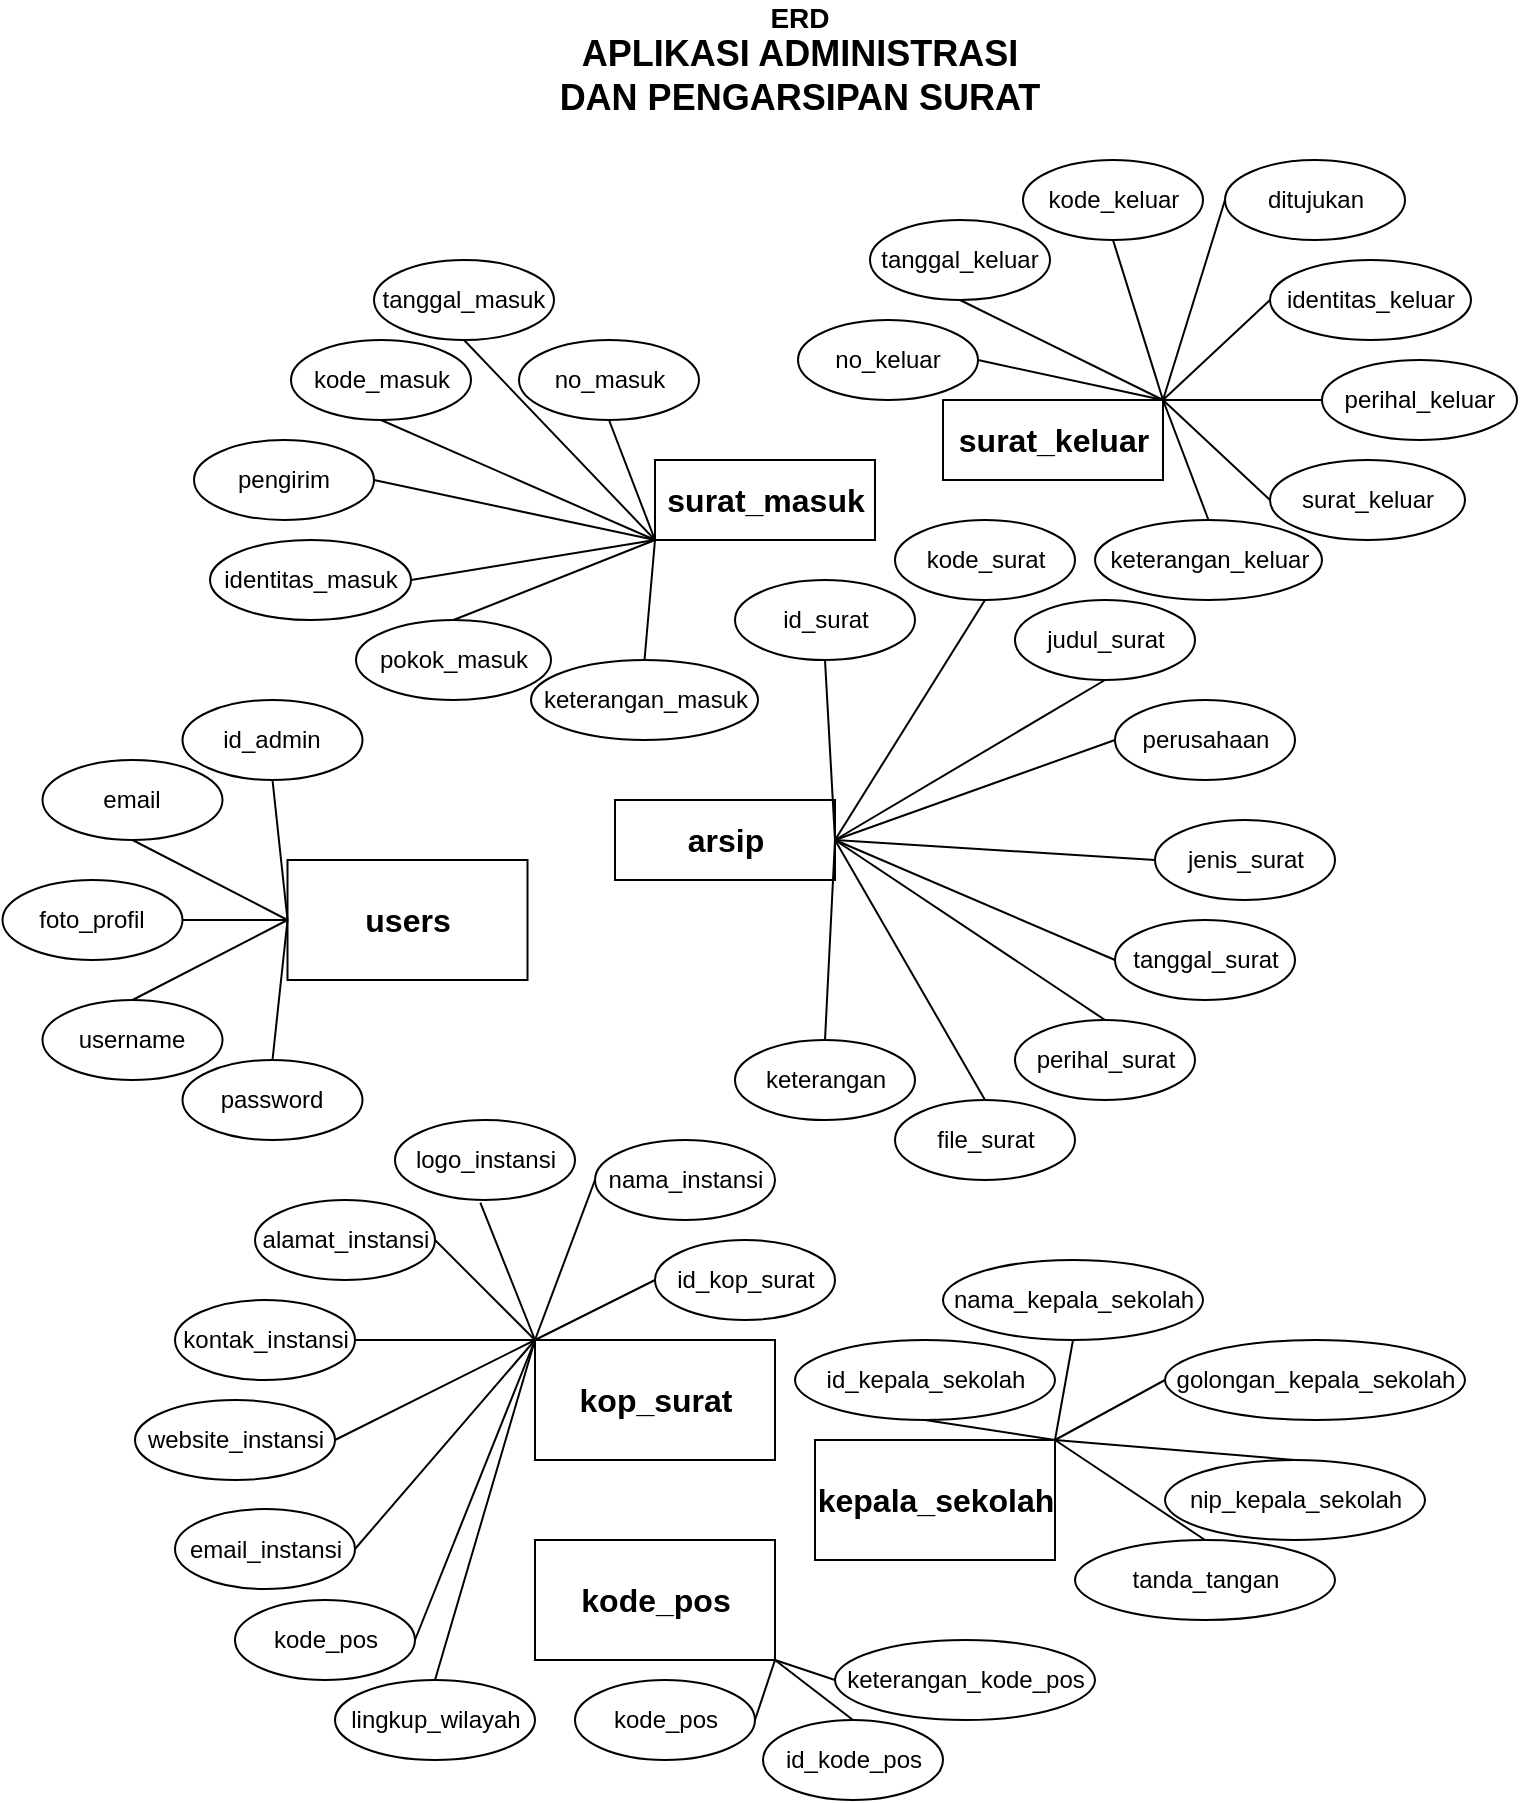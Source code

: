 <mxfile version="21.8.1" type="device">
  <diagram name="Page-1" id="4JVl-wNniyk_soS9PaBb">
    <mxGraphModel dx="2165" dy="1215" grid="1" gridSize="10" guides="1" tooltips="1" connect="1" arrows="1" fold="1" page="1" pageScale="1" pageWidth="827" pageHeight="1169" math="0" shadow="0">
      <root>
        <mxCell id="0" />
        <mxCell id="1" parent="0" />
        <mxCell id="2IMUeQW1S4PMjz6QKgLa-1" value="&lt;font style=&quot;&quot;&gt;&lt;span style=&quot;font-size: 14px;&quot;&gt;&lt;b&gt;ERD&lt;/b&gt;&lt;/span&gt;&lt;br&gt;&lt;b style=&quot;&quot;&gt;&lt;font style=&quot;font-size: 18px;&quot;&gt;APLIKASI ADMINISTRASI DAN PENGARSIPAN SURAT&lt;/font&gt;&lt;/b&gt;&lt;br&gt;&lt;/font&gt;" style="text;html=1;strokeColor=none;fillColor=none;align=center;verticalAlign=middle;whiteSpace=wrap;rounded=0;" vertex="1" parent="1">
          <mxGeometry x="290" y="80" width="250" height="60" as="geometry" />
        </mxCell>
        <mxCell id="2IMUeQW1S4PMjz6QKgLa-2" value="users" style="rounded=0;whiteSpace=wrap;html=1;fontSize=16;fontStyle=1" vertex="1" parent="1">
          <mxGeometry x="158.75" y="510" width="120" height="60" as="geometry" />
        </mxCell>
        <mxCell id="2IMUeQW1S4PMjz6QKgLa-3" value="id_admin" style="ellipse;whiteSpace=wrap;html=1;" vertex="1" parent="1">
          <mxGeometry x="106.25" y="430" width="90" height="40" as="geometry" />
        </mxCell>
        <mxCell id="2IMUeQW1S4PMjz6QKgLa-4" value="username" style="ellipse;whiteSpace=wrap;html=1;" vertex="1" parent="1">
          <mxGeometry x="36.25" y="580" width="90" height="40" as="geometry" />
        </mxCell>
        <mxCell id="2IMUeQW1S4PMjz6QKgLa-5" value="password" style="ellipse;whiteSpace=wrap;html=1;" vertex="1" parent="1">
          <mxGeometry x="106.25" y="610" width="90" height="40" as="geometry" />
        </mxCell>
        <mxCell id="2IMUeQW1S4PMjz6QKgLa-6" value="email" style="ellipse;whiteSpace=wrap;html=1;" vertex="1" parent="1">
          <mxGeometry x="36.25" y="460" width="90" height="40" as="geometry" />
        </mxCell>
        <mxCell id="2IMUeQW1S4PMjz6QKgLa-7" value="" style="endArrow=none;html=1;rounded=0;exitX=0;exitY=0.5;exitDx=0;exitDy=0;entryX=0.5;entryY=1;entryDx=0;entryDy=0;" edge="1" parent="1" source="2IMUeQW1S4PMjz6QKgLa-2" target="2IMUeQW1S4PMjz6QKgLa-3">
          <mxGeometry width="50" height="50" relative="1" as="geometry">
            <mxPoint x="376.25" y="570" as="sourcePoint" />
            <mxPoint x="426.25" y="520" as="targetPoint" />
          </mxGeometry>
        </mxCell>
        <mxCell id="2IMUeQW1S4PMjz6QKgLa-8" value="" style="endArrow=none;html=1;rounded=0;entryX=0.5;entryY=1;entryDx=0;entryDy=0;exitX=0;exitY=0.5;exitDx=0;exitDy=0;" edge="1" parent="1" target="2IMUeQW1S4PMjz6QKgLa-6" source="2IMUeQW1S4PMjz6QKgLa-2">
          <mxGeometry width="50" height="50" relative="1" as="geometry">
            <mxPoint x="166.25" y="540" as="sourcePoint" />
            <mxPoint x="161.25" y="480" as="targetPoint" />
          </mxGeometry>
        </mxCell>
        <mxCell id="2IMUeQW1S4PMjz6QKgLa-9" value="" style="endArrow=none;html=1;rounded=0;entryX=0.5;entryY=0;entryDx=0;entryDy=0;exitX=0;exitY=0.5;exitDx=0;exitDy=0;" edge="1" parent="1" source="2IMUeQW1S4PMjz6QKgLa-2" target="2IMUeQW1S4PMjz6QKgLa-4">
          <mxGeometry width="50" height="50" relative="1" as="geometry">
            <mxPoint x="176.25" y="550" as="sourcePoint" />
            <mxPoint x="111.25" y="540" as="targetPoint" />
          </mxGeometry>
        </mxCell>
        <mxCell id="2IMUeQW1S4PMjz6QKgLa-10" value="" style="endArrow=none;html=1;rounded=0;exitX=0;exitY=0.5;exitDx=0;exitDy=0;entryX=0.5;entryY=0;entryDx=0;entryDy=0;" edge="1" parent="1" source="2IMUeQW1S4PMjz6QKgLa-2" target="2IMUeQW1S4PMjz6QKgLa-5">
          <mxGeometry width="50" height="50" relative="1" as="geometry">
            <mxPoint x="176.25" y="550" as="sourcePoint" />
            <mxPoint x="146.25" y="620" as="targetPoint" />
          </mxGeometry>
        </mxCell>
        <mxCell id="2IMUeQW1S4PMjz6QKgLa-11" value="foto_profil" style="ellipse;whiteSpace=wrap;html=1;" vertex="1" parent="1">
          <mxGeometry x="16.25" y="520" width="90" height="40" as="geometry" />
        </mxCell>
        <mxCell id="2IMUeQW1S4PMjz6QKgLa-12" value="" style="endArrow=none;html=1;rounded=0;exitX=1;exitY=0.5;exitDx=0;exitDy=0;entryX=0;entryY=0.5;entryDx=0;entryDy=0;" edge="1" parent="1" source="2IMUeQW1S4PMjz6QKgLa-11" target="2IMUeQW1S4PMjz6QKgLa-2">
          <mxGeometry width="50" height="50" relative="1" as="geometry">
            <mxPoint x="306.25" y="540" as="sourcePoint" />
            <mxPoint x="356.25" y="490" as="targetPoint" />
          </mxGeometry>
        </mxCell>
        <mxCell id="2IMUeQW1S4PMjz6QKgLa-13" value="kop_surat" style="rounded=0;whiteSpace=wrap;html=1;fontSize=16;fontStyle=1" vertex="1" parent="1">
          <mxGeometry x="282.5" y="750" width="120" height="60" as="geometry" />
        </mxCell>
        <mxCell id="2IMUeQW1S4PMjz6QKgLa-14" value="id_kop_surat" style="ellipse;whiteSpace=wrap;html=1;" vertex="1" parent="1">
          <mxGeometry x="342.5" y="700" width="90" height="40" as="geometry" />
        </mxCell>
        <mxCell id="2IMUeQW1S4PMjz6QKgLa-15" value="nama_instansi" style="ellipse;whiteSpace=wrap;html=1;" vertex="1" parent="1">
          <mxGeometry x="312.5" y="650" width="90" height="40" as="geometry" />
        </mxCell>
        <mxCell id="2IMUeQW1S4PMjz6QKgLa-16" value="logo_instansi" style="ellipse;whiteSpace=wrap;html=1;" vertex="1" parent="1">
          <mxGeometry x="212.5" y="640" width="90" height="40" as="geometry" />
        </mxCell>
        <mxCell id="2IMUeQW1S4PMjz6QKgLa-17" value="alamat_instansi" style="ellipse;whiteSpace=wrap;html=1;" vertex="1" parent="1">
          <mxGeometry x="142.5" y="680" width="90" height="40" as="geometry" />
        </mxCell>
        <mxCell id="2IMUeQW1S4PMjz6QKgLa-18" value="kontak_instansi" style="ellipse;whiteSpace=wrap;html=1;direction=west;" vertex="1" parent="1">
          <mxGeometry x="102.5" y="730" width="90" height="40" as="geometry" />
        </mxCell>
        <mxCell id="2IMUeQW1S4PMjz6QKgLa-19" value="website_instansi" style="ellipse;whiteSpace=wrap;html=1;direction=east;" vertex="1" parent="1">
          <mxGeometry x="82.5" y="780" width="100" height="40" as="geometry" />
        </mxCell>
        <mxCell id="2IMUeQW1S4PMjz6QKgLa-24" value="email_instansi" style="ellipse;whiteSpace=wrap;html=1;direction=west;" vertex="1" parent="1">
          <mxGeometry x="102.5" y="834.5" width="90" height="40" as="geometry" />
        </mxCell>
        <mxCell id="2IMUeQW1S4PMjz6QKgLa-25" value="kode_pos" style="ellipse;whiteSpace=wrap;html=1;direction=west;" vertex="1" parent="1">
          <mxGeometry x="132.5" y="880" width="90" height="40" as="geometry" />
        </mxCell>
        <mxCell id="2IMUeQW1S4PMjz6QKgLa-26" value="lingkup_wilayah" style="ellipse;whiteSpace=wrap;html=1;direction=west;" vertex="1" parent="1">
          <mxGeometry x="182.5" y="920" width="100" height="40" as="geometry" />
        </mxCell>
        <mxCell id="2IMUeQW1S4PMjz6QKgLa-29" value="" style="endArrow=none;html=1;rounded=0;exitX=0;exitY=0;exitDx=0;exitDy=0;entryX=0;entryY=0.5;entryDx=0;entryDy=0;" edge="1" parent="1" source="2IMUeQW1S4PMjz6QKgLa-13" target="2IMUeQW1S4PMjz6QKgLa-14">
          <mxGeometry width="50" height="50" relative="1" as="geometry">
            <mxPoint x="292.5" y="530" as="sourcePoint" />
            <mxPoint x="277.5" y="600" as="targetPoint" />
          </mxGeometry>
        </mxCell>
        <mxCell id="2IMUeQW1S4PMjz6QKgLa-30" value="" style="endArrow=none;html=1;rounded=0;entryX=0;entryY=0.5;entryDx=0;entryDy=0;" edge="1" parent="1" target="2IMUeQW1S4PMjz6QKgLa-18">
          <mxGeometry width="50" height="50" relative="1" as="geometry">
            <mxPoint x="282.5" y="750" as="sourcePoint" />
            <mxPoint x="352.5" y="730" as="targetPoint" />
          </mxGeometry>
        </mxCell>
        <mxCell id="2IMUeQW1S4PMjz6QKgLa-31" value="" style="endArrow=none;html=1;rounded=0;exitX=1;exitY=0.5;exitDx=0;exitDy=0;entryX=0;entryY=0;entryDx=0;entryDy=0;" edge="1" parent="1" source="2IMUeQW1S4PMjz6QKgLa-17" target="2IMUeQW1S4PMjz6QKgLa-13">
          <mxGeometry width="50" height="50" relative="1" as="geometry">
            <mxPoint x="302.5" y="770" as="sourcePoint" />
            <mxPoint x="362.5" y="740" as="targetPoint" />
          </mxGeometry>
        </mxCell>
        <mxCell id="2IMUeQW1S4PMjz6QKgLa-32" value="" style="endArrow=none;html=1;rounded=0;exitX=0.474;exitY=1.032;exitDx=0;exitDy=0;entryX=0;entryY=0;entryDx=0;entryDy=0;exitPerimeter=0;" edge="1" parent="1" source="2IMUeQW1S4PMjz6QKgLa-16" target="2IMUeQW1S4PMjz6QKgLa-13">
          <mxGeometry width="50" height="50" relative="1" as="geometry">
            <mxPoint x="312.5" y="780" as="sourcePoint" />
            <mxPoint x="372.5" y="750" as="targetPoint" />
          </mxGeometry>
        </mxCell>
        <mxCell id="2IMUeQW1S4PMjz6QKgLa-33" value="" style="endArrow=none;html=1;rounded=0;exitX=0;exitY=0;exitDx=0;exitDy=0;entryX=0;entryY=0.5;entryDx=0;entryDy=0;" edge="1" parent="1" source="2IMUeQW1S4PMjz6QKgLa-13" target="2IMUeQW1S4PMjz6QKgLa-15">
          <mxGeometry width="50" height="50" relative="1" as="geometry">
            <mxPoint x="322.5" y="790" as="sourcePoint" />
            <mxPoint x="382.5" y="760" as="targetPoint" />
          </mxGeometry>
        </mxCell>
        <mxCell id="2IMUeQW1S4PMjz6QKgLa-35" value="" style="endArrow=none;html=1;rounded=0;exitX=1;exitY=0.5;exitDx=0;exitDy=0;" edge="1" parent="1" source="2IMUeQW1S4PMjz6QKgLa-19">
          <mxGeometry width="50" height="50" relative="1" as="geometry">
            <mxPoint x="342.5" y="810" as="sourcePoint" />
            <mxPoint x="282.5" y="750" as="targetPoint" />
          </mxGeometry>
        </mxCell>
        <mxCell id="2IMUeQW1S4PMjz6QKgLa-36" value="" style="endArrow=none;html=1;rounded=0;exitX=0;exitY=0.5;exitDx=0;exitDy=0;" edge="1" parent="1" source="2IMUeQW1S4PMjz6QKgLa-24">
          <mxGeometry width="50" height="50" relative="1" as="geometry">
            <mxPoint x="352.5" y="820" as="sourcePoint" />
            <mxPoint x="282.5" y="750" as="targetPoint" />
          </mxGeometry>
        </mxCell>
        <mxCell id="2IMUeQW1S4PMjz6QKgLa-37" value="" style="endArrow=none;html=1;rounded=0;exitX=0;exitY=0.5;exitDx=0;exitDy=0;" edge="1" parent="1" source="2IMUeQW1S4PMjz6QKgLa-25">
          <mxGeometry width="50" height="50" relative="1" as="geometry">
            <mxPoint x="362.5" y="830" as="sourcePoint" />
            <mxPoint x="282.5" y="750" as="targetPoint" />
          </mxGeometry>
        </mxCell>
        <mxCell id="2IMUeQW1S4PMjz6QKgLa-38" value="" style="endArrow=none;html=1;rounded=0;exitX=0.5;exitY=1;exitDx=0;exitDy=0;" edge="1" parent="1" source="2IMUeQW1S4PMjz6QKgLa-26">
          <mxGeometry width="50" height="50" relative="1" as="geometry">
            <mxPoint x="372.5" y="840" as="sourcePoint" />
            <mxPoint x="282.5" y="750" as="targetPoint" />
          </mxGeometry>
        </mxCell>
        <mxCell id="2IMUeQW1S4PMjz6QKgLa-39" value="kepala_sekolah" style="rounded=0;whiteSpace=wrap;html=1;fontSize=16;fontStyle=1" vertex="1" parent="1">
          <mxGeometry x="422.5" y="800" width="120" height="60" as="geometry" />
        </mxCell>
        <mxCell id="2IMUeQW1S4PMjz6QKgLa-40" value="kode_pos" style="rounded=0;whiteSpace=wrap;html=1;fontSize=16;fontStyle=1" vertex="1" parent="1">
          <mxGeometry x="282.5" y="850" width="120" height="60" as="geometry" />
        </mxCell>
        <mxCell id="2IMUeQW1S4PMjz6QKgLa-41" value="id_kode_pos" style="ellipse;whiteSpace=wrap;html=1;" vertex="1" parent="1">
          <mxGeometry x="396.5" y="940" width="90" height="40" as="geometry" />
        </mxCell>
        <mxCell id="2IMUeQW1S4PMjz6QKgLa-42" value="kode_pos" style="ellipse;whiteSpace=wrap;html=1;" vertex="1" parent="1">
          <mxGeometry x="302.5" y="920" width="90" height="40" as="geometry" />
        </mxCell>
        <mxCell id="2IMUeQW1S4PMjz6QKgLa-43" value="keterangan_kode_pos" style="ellipse;whiteSpace=wrap;html=1;" vertex="1" parent="1">
          <mxGeometry x="432.5" y="900" width="130" height="40" as="geometry" />
        </mxCell>
        <mxCell id="2IMUeQW1S4PMjz6QKgLa-44" value="" style="endArrow=none;html=1;rounded=0;exitX=1;exitY=1;exitDx=0;exitDy=0;entryX=0;entryY=0.5;entryDx=0;entryDy=0;" edge="1" parent="1" source="2IMUeQW1S4PMjz6QKgLa-40" target="2IMUeQW1S4PMjz6QKgLa-43">
          <mxGeometry width="50" height="50" relative="1" as="geometry">
            <mxPoint x="422.5" y="900" as="sourcePoint" />
            <mxPoint x="472.5" y="730" as="targetPoint" />
          </mxGeometry>
        </mxCell>
        <mxCell id="2IMUeQW1S4PMjz6QKgLa-45" value="" style="endArrow=none;html=1;rounded=0;exitX=1;exitY=0.5;exitDx=0;exitDy=0;entryX=1;entryY=1;entryDx=0;entryDy=0;" edge="1" parent="1" source="2IMUeQW1S4PMjz6QKgLa-42" target="2IMUeQW1S4PMjz6QKgLa-40">
          <mxGeometry width="50" height="50" relative="1" as="geometry">
            <mxPoint x="432.5" y="910" as="sourcePoint" />
            <mxPoint x="482.5" y="740" as="targetPoint" />
          </mxGeometry>
        </mxCell>
        <mxCell id="2IMUeQW1S4PMjz6QKgLa-46" value="" style="endArrow=none;html=1;rounded=0;exitX=1;exitY=1;exitDx=0;exitDy=0;entryX=0.5;entryY=0;entryDx=0;entryDy=0;" edge="1" parent="1" source="2IMUeQW1S4PMjz6QKgLa-40" target="2IMUeQW1S4PMjz6QKgLa-41">
          <mxGeometry width="50" height="50" relative="1" as="geometry">
            <mxPoint x="432.5" y="910" as="sourcePoint" />
            <mxPoint x="482.5" y="740" as="targetPoint" />
          </mxGeometry>
        </mxCell>
        <mxCell id="2IMUeQW1S4PMjz6QKgLa-47" value="id_kepala_sekolah" style="ellipse;whiteSpace=wrap;html=1;" vertex="1" parent="1">
          <mxGeometry x="412.5" y="750" width="130" height="40" as="geometry" />
        </mxCell>
        <mxCell id="2IMUeQW1S4PMjz6QKgLa-48" value="nama_kepala_sekolah" style="ellipse;whiteSpace=wrap;html=1;" vertex="1" parent="1">
          <mxGeometry x="486.5" y="710" width="130" height="40" as="geometry" />
        </mxCell>
        <mxCell id="2IMUeQW1S4PMjz6QKgLa-49" value="golongan_kepala_sekolah" style="ellipse;whiteSpace=wrap;html=1;" vertex="1" parent="1">
          <mxGeometry x="597.5" y="750" width="150" height="40" as="geometry" />
        </mxCell>
        <mxCell id="2IMUeQW1S4PMjz6QKgLa-51" value="nip_kepala_sekolah" style="ellipse;whiteSpace=wrap;html=1;" vertex="1" parent="1">
          <mxGeometry x="597.5" y="810" width="130" height="40" as="geometry" />
        </mxCell>
        <mxCell id="2IMUeQW1S4PMjz6QKgLa-52" value="tanda_tangan" style="ellipse;whiteSpace=wrap;html=1;" vertex="1" parent="1">
          <mxGeometry x="552.5" y="850" width="130" height="40" as="geometry" />
        </mxCell>
        <mxCell id="2IMUeQW1S4PMjz6QKgLa-54" value="" style="endArrow=none;html=1;rounded=0;exitX=0.5;exitY=1;exitDx=0;exitDy=0;entryX=1;entryY=0;entryDx=0;entryDy=0;" edge="1" parent="1" source="2IMUeQW1S4PMjz6QKgLa-47" target="2IMUeQW1S4PMjz6QKgLa-39">
          <mxGeometry width="50" height="50" relative="1" as="geometry">
            <mxPoint x="397.5" y="930" as="sourcePoint" />
            <mxPoint x="436.5" y="960" as="targetPoint" />
          </mxGeometry>
        </mxCell>
        <mxCell id="2IMUeQW1S4PMjz6QKgLa-55" value="" style="endArrow=none;html=1;rounded=0;exitX=0.5;exitY=1;exitDx=0;exitDy=0;entryX=1;entryY=0;entryDx=0;entryDy=0;" edge="1" parent="1" source="2IMUeQW1S4PMjz6QKgLa-48" target="2IMUeQW1S4PMjz6QKgLa-39">
          <mxGeometry width="50" height="50" relative="1" as="geometry">
            <mxPoint x="497.5" y="790" as="sourcePoint" />
            <mxPoint x="552.5" y="810" as="targetPoint" />
          </mxGeometry>
        </mxCell>
        <mxCell id="2IMUeQW1S4PMjz6QKgLa-56" value="" style="endArrow=none;html=1;rounded=0;exitX=0;exitY=0.5;exitDx=0;exitDy=0;entryX=1;entryY=0;entryDx=0;entryDy=0;" edge="1" parent="1" source="2IMUeQW1S4PMjz6QKgLa-49" target="2IMUeQW1S4PMjz6QKgLa-39">
          <mxGeometry width="50" height="50" relative="1" as="geometry">
            <mxPoint x="557.5" y="760" as="sourcePoint" />
            <mxPoint x="552.5" y="810" as="targetPoint" />
          </mxGeometry>
        </mxCell>
        <mxCell id="2IMUeQW1S4PMjz6QKgLa-57" value="" style="endArrow=none;html=1;rounded=0;exitX=0.5;exitY=0;exitDx=0;exitDy=0;entryX=1;entryY=0;entryDx=0;entryDy=0;" edge="1" parent="1" source="2IMUeQW1S4PMjz6QKgLa-51" target="2IMUeQW1S4PMjz6QKgLa-39">
          <mxGeometry width="50" height="50" relative="1" as="geometry">
            <mxPoint x="597.5" y="770" as="sourcePoint" />
            <mxPoint x="552.5" y="810" as="targetPoint" />
          </mxGeometry>
        </mxCell>
        <mxCell id="2IMUeQW1S4PMjz6QKgLa-58" value="" style="endArrow=none;html=1;rounded=0;exitX=0.5;exitY=0;exitDx=0;exitDy=0;entryX=1;entryY=0;entryDx=0;entryDy=0;" edge="1" parent="1" source="2IMUeQW1S4PMjz6QKgLa-52" target="2IMUeQW1S4PMjz6QKgLa-39">
          <mxGeometry width="50" height="50" relative="1" as="geometry">
            <mxPoint x="607.5" y="780" as="sourcePoint" />
            <mxPoint x="562.5" y="820" as="targetPoint" />
          </mxGeometry>
        </mxCell>
        <mxCell id="2IMUeQW1S4PMjz6QKgLa-59" value="arsip" style="rounded=0;whiteSpace=wrap;html=1;fontSize=16;fontStyle=1" vertex="1" parent="1">
          <mxGeometry x="322.5" y="480" width="110" height="40" as="geometry" />
        </mxCell>
        <mxCell id="2IMUeQW1S4PMjz6QKgLa-60" value="kode_surat" style="ellipse;whiteSpace=wrap;html=1;" vertex="1" parent="1">
          <mxGeometry x="462.5" y="340" width="90" height="40" as="geometry" />
        </mxCell>
        <mxCell id="2IMUeQW1S4PMjz6QKgLa-61" value="tanggal_surat" style="ellipse;whiteSpace=wrap;html=1;" vertex="1" parent="1">
          <mxGeometry x="572.5" y="540" width="90" height="40" as="geometry" />
        </mxCell>
        <mxCell id="2IMUeQW1S4PMjz6QKgLa-62" value="perusahaan" style="ellipse;whiteSpace=wrap;html=1;" vertex="1" parent="1">
          <mxGeometry x="572.5" y="430" width="90" height="40" as="geometry" />
        </mxCell>
        <mxCell id="2IMUeQW1S4PMjz6QKgLa-63" value="judul_surat" style="ellipse;whiteSpace=wrap;html=1;" vertex="1" parent="1">
          <mxGeometry x="522.5" y="380" width="90" height="40" as="geometry" />
        </mxCell>
        <mxCell id="2IMUeQW1S4PMjz6QKgLa-64" value="file_surat" style="ellipse;whiteSpace=wrap;html=1;" vertex="1" parent="1">
          <mxGeometry x="462.5" y="630" width="90" height="40" as="geometry" />
        </mxCell>
        <mxCell id="2IMUeQW1S4PMjz6QKgLa-65" value="perihal_surat" style="ellipse;whiteSpace=wrap;html=1;" vertex="1" parent="1">
          <mxGeometry x="522.5" y="590" width="90" height="40" as="geometry" />
        </mxCell>
        <mxCell id="2IMUeQW1S4PMjz6QKgLa-66" value="" style="endArrow=none;html=1;rounded=0;entryX=0.5;entryY=1;entryDx=0;entryDy=0;exitX=1;exitY=0.5;exitDx=0;exitDy=0;" edge="1" parent="1" source="2IMUeQW1S4PMjz6QKgLa-59" target="2IMUeQW1S4PMjz6QKgLa-60">
          <mxGeometry width="50" height="50" relative="1" as="geometry">
            <mxPoint x="342.5" y="635" as="sourcePoint" />
            <mxPoint x="392.5" y="585" as="targetPoint" />
          </mxGeometry>
        </mxCell>
        <mxCell id="2IMUeQW1S4PMjz6QKgLa-67" value="" style="endArrow=none;html=1;rounded=0;entryX=0.5;entryY=1;entryDx=0;entryDy=0;exitX=1;exitY=0.5;exitDx=0;exitDy=0;" edge="1" parent="1" source="2IMUeQW1S4PMjz6QKgLa-59" target="2IMUeQW1S4PMjz6QKgLa-63">
          <mxGeometry width="50" height="50" relative="1" as="geometry">
            <mxPoint x="382.5" y="615" as="sourcePoint" />
            <mxPoint x="387.5" y="515" as="targetPoint" />
          </mxGeometry>
        </mxCell>
        <mxCell id="2IMUeQW1S4PMjz6QKgLa-68" value="" style="endArrow=none;html=1;rounded=0;entryX=0;entryY=0.5;entryDx=0;entryDy=0;exitX=1;exitY=0.5;exitDx=0;exitDy=0;" edge="1" parent="1" target="2IMUeQW1S4PMjz6QKgLa-62" source="2IMUeQW1S4PMjz6QKgLa-59">
          <mxGeometry width="50" height="50" relative="1" as="geometry">
            <mxPoint x="372.5" y="605" as="sourcePoint" />
            <mxPoint x="447.5" y="555" as="targetPoint" />
          </mxGeometry>
        </mxCell>
        <mxCell id="2IMUeQW1S4PMjz6QKgLa-69" value="" style="endArrow=none;html=1;rounded=0;entryX=0;entryY=0.5;entryDx=0;entryDy=0;exitX=1;exitY=0.5;exitDx=0;exitDy=0;" edge="1" parent="1" source="2IMUeQW1S4PMjz6QKgLa-59" target="2IMUeQW1S4PMjz6QKgLa-61">
          <mxGeometry width="50" height="50" relative="1" as="geometry">
            <mxPoint x="382.5" y="615" as="sourcePoint" />
            <mxPoint x="452.5" y="585" as="targetPoint" />
          </mxGeometry>
        </mxCell>
        <mxCell id="2IMUeQW1S4PMjz6QKgLa-70" value="" style="endArrow=none;html=1;rounded=0;entryX=0.5;entryY=0;entryDx=0;entryDy=0;exitX=1;exitY=0.5;exitDx=0;exitDy=0;" edge="1" parent="1" target="2IMUeQW1S4PMjz6QKgLa-65" source="2IMUeQW1S4PMjz6QKgLa-59">
          <mxGeometry width="50" height="50" relative="1" as="geometry">
            <mxPoint x="372.5" y="605" as="sourcePoint" />
            <mxPoint x="452.5" y="645" as="targetPoint" />
          </mxGeometry>
        </mxCell>
        <mxCell id="2IMUeQW1S4PMjz6QKgLa-71" value="" style="endArrow=none;html=1;rounded=0;entryX=0.5;entryY=0;entryDx=0;entryDy=0;exitX=1;exitY=0.5;exitDx=0;exitDy=0;" edge="1" parent="1" source="2IMUeQW1S4PMjz6QKgLa-59" target="2IMUeQW1S4PMjz6QKgLa-64">
          <mxGeometry width="50" height="50" relative="1" as="geometry">
            <mxPoint x="382.5" y="615" as="sourcePoint" />
            <mxPoint x="447.5" y="675" as="targetPoint" />
          </mxGeometry>
        </mxCell>
        <mxCell id="2IMUeQW1S4PMjz6QKgLa-72" value="keterangan" style="ellipse;whiteSpace=wrap;html=1;" vertex="1" parent="1">
          <mxGeometry x="382.5" y="600" width="90" height="40" as="geometry" />
        </mxCell>
        <mxCell id="2IMUeQW1S4PMjz6QKgLa-73" value="id_surat" style="ellipse;whiteSpace=wrap;html=1;" vertex="1" parent="1">
          <mxGeometry x="382.5" y="370" width="90" height="40" as="geometry" />
        </mxCell>
        <mxCell id="2IMUeQW1S4PMjz6QKgLa-74" value="" style="endArrow=none;html=1;rounded=0;entryX=0.5;entryY=0;entryDx=0;entryDy=0;exitX=1;exitY=0.5;exitDx=0;exitDy=0;" edge="1" parent="1" source="2IMUeQW1S4PMjz6QKgLa-59" target="2IMUeQW1S4PMjz6QKgLa-72">
          <mxGeometry width="50" height="50" relative="1" as="geometry">
            <mxPoint x="382.5" y="615" as="sourcePoint" />
            <mxPoint x="487.5" y="715" as="targetPoint" />
          </mxGeometry>
        </mxCell>
        <mxCell id="2IMUeQW1S4PMjz6QKgLa-75" value="" style="endArrow=none;html=1;rounded=0;exitX=0.5;exitY=1;exitDx=0;exitDy=0;entryX=1;entryY=0.5;entryDx=0;entryDy=0;" edge="1" parent="1" source="2IMUeQW1S4PMjz6QKgLa-73" target="2IMUeQW1S4PMjz6QKgLa-59">
          <mxGeometry width="50" height="50" relative="1" as="geometry">
            <mxPoint x="382.5" y="615" as="sourcePoint" />
            <mxPoint x="422.5" y="575" as="targetPoint" />
          </mxGeometry>
        </mxCell>
        <mxCell id="2IMUeQW1S4PMjz6QKgLa-76" value="jenis_surat" style="ellipse;whiteSpace=wrap;html=1;" vertex="1" parent="1">
          <mxGeometry x="592.5" y="490" width="90" height="40" as="geometry" />
        </mxCell>
        <mxCell id="2IMUeQW1S4PMjz6QKgLa-77" value="" style="endArrow=none;html=1;rounded=0;entryX=0;entryY=0.5;entryDx=0;entryDy=0;exitX=1;exitY=0.5;exitDx=0;exitDy=0;" edge="1" parent="1" source="2IMUeQW1S4PMjz6QKgLa-59" target="2IMUeQW1S4PMjz6QKgLa-76">
          <mxGeometry width="50" height="50" relative="1" as="geometry">
            <mxPoint x="382.5" y="615" as="sourcePoint" />
            <mxPoint x="552.5" y="565" as="targetPoint" />
          </mxGeometry>
        </mxCell>
        <mxCell id="2IMUeQW1S4PMjz6QKgLa-82" value="surat_masuk" style="rounded=0;whiteSpace=wrap;html=1;fontSize=16;fontStyle=1" vertex="1" parent="1">
          <mxGeometry x="342.5" y="310" width="110" height="40" as="geometry" />
        </mxCell>
        <mxCell id="2IMUeQW1S4PMjz6QKgLa-83" value="surat_keluar" style="rounded=0;whiteSpace=wrap;html=1;fontSize=16;fontStyle=1" vertex="1" parent="1">
          <mxGeometry x="486.5" y="280" width="110" height="40" as="geometry" />
        </mxCell>
        <mxCell id="2IMUeQW1S4PMjz6QKgLa-84" value="no_masuk" style="ellipse;whiteSpace=wrap;html=1;" vertex="1" parent="1">
          <mxGeometry x="274.5" y="250" width="90" height="40" as="geometry" />
        </mxCell>
        <mxCell id="2IMUeQW1S4PMjz6QKgLa-85" value="tanggal_masuk" style="ellipse;whiteSpace=wrap;html=1;" vertex="1" parent="1">
          <mxGeometry x="202" y="210" width="90" height="40" as="geometry" />
        </mxCell>
        <mxCell id="2IMUeQW1S4PMjz6QKgLa-86" value="pengirim" style="ellipse;whiteSpace=wrap;html=1;" vertex="1" parent="1">
          <mxGeometry x="112" y="300" width="90" height="40" as="geometry" />
        </mxCell>
        <mxCell id="2IMUeQW1S4PMjz6QKgLa-87" value="kode_masuk" style="ellipse;whiteSpace=wrap;html=1;" vertex="1" parent="1">
          <mxGeometry x="160.5" y="250" width="90" height="40" as="geometry" />
        </mxCell>
        <mxCell id="2IMUeQW1S4PMjz6QKgLa-88" value="identitas_masuk" style="ellipse;whiteSpace=wrap;html=1;" vertex="1" parent="1">
          <mxGeometry x="120" y="350" width="100.5" height="40" as="geometry" />
        </mxCell>
        <mxCell id="2IMUeQW1S4PMjz6QKgLa-89" value="pokok_masuk" style="ellipse;whiteSpace=wrap;html=1;" vertex="1" parent="1">
          <mxGeometry x="193" y="390" width="97.5" height="40" as="geometry" />
        </mxCell>
        <mxCell id="2IMUeQW1S4PMjz6QKgLa-90" value="keterangan_masuk" style="ellipse;whiteSpace=wrap;html=1;" vertex="1" parent="1">
          <mxGeometry x="280.5" y="410" width="113.5" height="40" as="geometry" />
        </mxCell>
        <mxCell id="2IMUeQW1S4PMjz6QKgLa-92" value="" style="endArrow=none;html=1;rounded=0;exitX=0;exitY=1;exitDx=0;exitDy=0;entryX=0.5;entryY=0;entryDx=0;entryDy=0;" edge="1" parent="1" source="2IMUeQW1S4PMjz6QKgLa-82" target="2IMUeQW1S4PMjz6QKgLa-90">
          <mxGeometry width="50" height="50" relative="1" as="geometry">
            <mxPoint x="280.5" y="350" as="sourcePoint" />
            <mxPoint x="285.5" y="440" as="targetPoint" />
          </mxGeometry>
        </mxCell>
        <mxCell id="2IMUeQW1S4PMjz6QKgLa-93" value="" style="endArrow=none;html=1;rounded=0;exitX=0;exitY=1;exitDx=0;exitDy=0;entryX=0.5;entryY=0;entryDx=0;entryDy=0;" edge="1" parent="1" source="2IMUeQW1S4PMjz6QKgLa-82" target="2IMUeQW1S4PMjz6QKgLa-89">
          <mxGeometry width="50" height="50" relative="1" as="geometry">
            <mxPoint x="302" y="340" as="sourcePoint" />
            <mxPoint x="290" y="470" as="targetPoint" />
          </mxGeometry>
        </mxCell>
        <mxCell id="2IMUeQW1S4PMjz6QKgLa-94" value="" style="endArrow=none;html=1;rounded=0;exitX=0;exitY=1;exitDx=0;exitDy=0;entryX=1;entryY=0.5;entryDx=0;entryDy=0;" edge="1" parent="1" source="2IMUeQW1S4PMjz6QKgLa-82" target="2IMUeQW1S4PMjz6QKgLa-88">
          <mxGeometry width="50" height="50" relative="1" as="geometry">
            <mxPoint x="302" y="340" as="sourcePoint" />
            <mxPoint x="245" y="400" as="targetPoint" />
          </mxGeometry>
        </mxCell>
        <mxCell id="2IMUeQW1S4PMjz6QKgLa-95" value="" style="endArrow=none;html=1;rounded=0;exitX=0;exitY=1;exitDx=0;exitDy=0;entryX=1;entryY=0.5;entryDx=0;entryDy=0;" edge="1" parent="1" source="2IMUeQW1S4PMjz6QKgLa-82" target="2IMUeQW1S4PMjz6QKgLa-86">
          <mxGeometry width="50" height="50" relative="1" as="geometry">
            <mxPoint x="302" y="340" as="sourcePoint" />
            <mxPoint x="248" y="380" as="targetPoint" />
          </mxGeometry>
        </mxCell>
        <mxCell id="2IMUeQW1S4PMjz6QKgLa-96" value="" style="endArrow=none;html=1;rounded=0;exitX=0;exitY=1;exitDx=0;exitDy=0;entryX=0.5;entryY=1;entryDx=0;entryDy=0;" edge="1" parent="1" source="2IMUeQW1S4PMjz6QKgLa-82" target="2IMUeQW1S4PMjz6QKgLa-87">
          <mxGeometry width="50" height="50" relative="1" as="geometry">
            <mxPoint x="302" y="340" as="sourcePoint" />
            <mxPoint x="238" y="330" as="targetPoint" />
          </mxGeometry>
        </mxCell>
        <mxCell id="2IMUeQW1S4PMjz6QKgLa-97" value="" style="endArrow=none;html=1;rounded=0;exitX=0;exitY=1;exitDx=0;exitDy=0;entryX=0.5;entryY=1;entryDx=0;entryDy=0;" edge="1" parent="1" source="2IMUeQW1S4PMjz6QKgLa-82" target="2IMUeQW1S4PMjz6QKgLa-85">
          <mxGeometry width="50" height="50" relative="1" as="geometry">
            <mxPoint x="302" y="380" as="sourcePoint" />
            <mxPoint x="216" y="300" as="targetPoint" />
          </mxGeometry>
        </mxCell>
        <mxCell id="2IMUeQW1S4PMjz6QKgLa-98" value="" style="endArrow=none;html=1;rounded=0;exitX=0;exitY=1;exitDx=0;exitDy=0;entryX=0.5;entryY=1;entryDx=0;entryDy=0;" edge="1" parent="1" source="2IMUeQW1S4PMjz6QKgLa-82" target="2IMUeQW1S4PMjz6QKgLa-84">
          <mxGeometry width="50" height="50" relative="1" as="geometry">
            <mxPoint x="302" y="380" as="sourcePoint" />
            <mxPoint x="257" y="260" as="targetPoint" />
          </mxGeometry>
        </mxCell>
        <mxCell id="2IMUeQW1S4PMjz6QKgLa-103" value="no_keluar" style="ellipse;whiteSpace=wrap;html=1;" vertex="1" parent="1">
          <mxGeometry x="414" y="240" width="90" height="40" as="geometry" />
        </mxCell>
        <mxCell id="2IMUeQW1S4PMjz6QKgLa-104" value="tanggal_keluar" style="ellipse;whiteSpace=wrap;html=1;" vertex="1" parent="1">
          <mxGeometry x="450" y="190" width="90" height="40" as="geometry" />
        </mxCell>
        <mxCell id="2IMUeQW1S4PMjz6QKgLa-105" value="kode_keluar" style="ellipse;whiteSpace=wrap;html=1;" vertex="1" parent="1">
          <mxGeometry x="526.5" y="160" width="90" height="40" as="geometry" />
        </mxCell>
        <mxCell id="2IMUeQW1S4PMjz6QKgLa-106" value="ditujukan" style="ellipse;whiteSpace=wrap;html=1;" vertex="1" parent="1">
          <mxGeometry x="627.5" y="160" width="90" height="40" as="geometry" />
        </mxCell>
        <mxCell id="2IMUeQW1S4PMjz6QKgLa-107" value="identitas_keluar" style="ellipse;whiteSpace=wrap;html=1;" vertex="1" parent="1">
          <mxGeometry x="650" y="210" width="100.5" height="40" as="geometry" />
        </mxCell>
        <mxCell id="2IMUeQW1S4PMjz6QKgLa-108" value="perihal_keluar" style="ellipse;whiteSpace=wrap;html=1;" vertex="1" parent="1">
          <mxGeometry x="676" y="260" width="97.5" height="40" as="geometry" />
        </mxCell>
        <mxCell id="2IMUeQW1S4PMjz6QKgLa-109" value="keterangan_keluar" style="ellipse;whiteSpace=wrap;html=1;" vertex="1" parent="1">
          <mxGeometry x="562.5" y="340" width="113.5" height="40" as="geometry" />
        </mxCell>
        <mxCell id="2IMUeQW1S4PMjz6QKgLa-110" value="surat_keluar" style="ellipse;whiteSpace=wrap;html=1;" vertex="1" parent="1">
          <mxGeometry x="650" y="310" width="97.5" height="40" as="geometry" />
        </mxCell>
        <mxCell id="2IMUeQW1S4PMjz6QKgLa-111" value="" style="endArrow=none;html=1;rounded=0;entryX=0.5;entryY=0;entryDx=0;entryDy=0;exitX=1;exitY=0;exitDx=0;exitDy=0;" edge="1" parent="1" source="2IMUeQW1S4PMjz6QKgLa-83" target="2IMUeQW1S4PMjz6QKgLa-109">
          <mxGeometry width="50" height="50" relative="1" as="geometry">
            <mxPoint x="443" y="510" as="sourcePoint" />
            <mxPoint x="518" y="390" as="targetPoint" />
          </mxGeometry>
        </mxCell>
        <mxCell id="2IMUeQW1S4PMjz6QKgLa-112" value="" style="endArrow=none;html=1;rounded=0;entryX=0;entryY=0.5;entryDx=0;entryDy=0;exitX=1;exitY=0;exitDx=0;exitDy=0;" edge="1" parent="1" source="2IMUeQW1S4PMjz6QKgLa-83" target="2IMUeQW1S4PMjz6QKgLa-110">
          <mxGeometry width="50" height="50" relative="1" as="geometry">
            <mxPoint x="607" y="290" as="sourcePoint" />
            <mxPoint x="648" y="350" as="targetPoint" />
          </mxGeometry>
        </mxCell>
        <mxCell id="2IMUeQW1S4PMjz6QKgLa-114" value="" style="endArrow=none;html=1;rounded=0;entryX=0;entryY=0.5;entryDx=0;entryDy=0;exitX=1;exitY=0;exitDx=0;exitDy=0;" edge="1" parent="1" source="2IMUeQW1S4PMjz6QKgLa-83" target="2IMUeQW1S4PMjz6QKgLa-108">
          <mxGeometry width="50" height="50" relative="1" as="geometry">
            <mxPoint x="607" y="290" as="sourcePoint" />
            <mxPoint x="660" y="340" as="targetPoint" />
          </mxGeometry>
        </mxCell>
        <mxCell id="2IMUeQW1S4PMjz6QKgLa-115" value="" style="endArrow=none;html=1;rounded=0;entryX=0;entryY=0.5;entryDx=0;entryDy=0;exitX=1;exitY=0;exitDx=0;exitDy=0;" edge="1" parent="1" source="2IMUeQW1S4PMjz6QKgLa-83" target="2IMUeQW1S4PMjz6QKgLa-107">
          <mxGeometry width="50" height="50" relative="1" as="geometry">
            <mxPoint x="607" y="290" as="sourcePoint" />
            <mxPoint x="686" y="290" as="targetPoint" />
          </mxGeometry>
        </mxCell>
        <mxCell id="2IMUeQW1S4PMjz6QKgLa-116" value="" style="endArrow=none;html=1;rounded=0;entryX=0;entryY=0.5;entryDx=0;entryDy=0;exitX=1;exitY=0;exitDx=0;exitDy=0;" edge="1" parent="1" source="2IMUeQW1S4PMjz6QKgLa-83" target="2IMUeQW1S4PMjz6QKgLa-106">
          <mxGeometry width="50" height="50" relative="1" as="geometry">
            <mxPoint x="607" y="290" as="sourcePoint" />
            <mxPoint x="660" y="240" as="targetPoint" />
          </mxGeometry>
        </mxCell>
        <mxCell id="2IMUeQW1S4PMjz6QKgLa-117" value="" style="endArrow=none;html=1;rounded=0;entryX=0.5;entryY=1;entryDx=0;entryDy=0;exitX=1;exitY=0;exitDx=0;exitDy=0;" edge="1" parent="1" source="2IMUeQW1S4PMjz6QKgLa-83" target="2IMUeQW1S4PMjz6QKgLa-105">
          <mxGeometry width="50" height="50" relative="1" as="geometry">
            <mxPoint x="607" y="290" as="sourcePoint" />
            <mxPoint x="638" y="190" as="targetPoint" />
          </mxGeometry>
        </mxCell>
        <mxCell id="2IMUeQW1S4PMjz6QKgLa-118" value="" style="endArrow=none;html=1;rounded=0;entryX=1;entryY=0;entryDx=0;entryDy=0;exitX=0.5;exitY=1;exitDx=0;exitDy=0;" edge="1" parent="1" source="2IMUeQW1S4PMjz6QKgLa-104" target="2IMUeQW1S4PMjz6QKgLa-83">
          <mxGeometry width="50" height="50" relative="1" as="geometry">
            <mxPoint x="607" y="290" as="sourcePoint" />
            <mxPoint x="582" y="210" as="targetPoint" />
          </mxGeometry>
        </mxCell>
        <mxCell id="2IMUeQW1S4PMjz6QKgLa-119" value="" style="endArrow=none;html=1;rounded=0;entryX=1;entryY=0;entryDx=0;entryDy=0;exitX=1;exitY=0.5;exitDx=0;exitDy=0;" edge="1" parent="1" source="2IMUeQW1S4PMjz6QKgLa-103" target="2IMUeQW1S4PMjz6QKgLa-83">
          <mxGeometry width="50" height="50" relative="1" as="geometry">
            <mxPoint x="505" y="240" as="sourcePoint" />
            <mxPoint x="607" y="290" as="targetPoint" />
          </mxGeometry>
        </mxCell>
      </root>
    </mxGraphModel>
  </diagram>
</mxfile>
